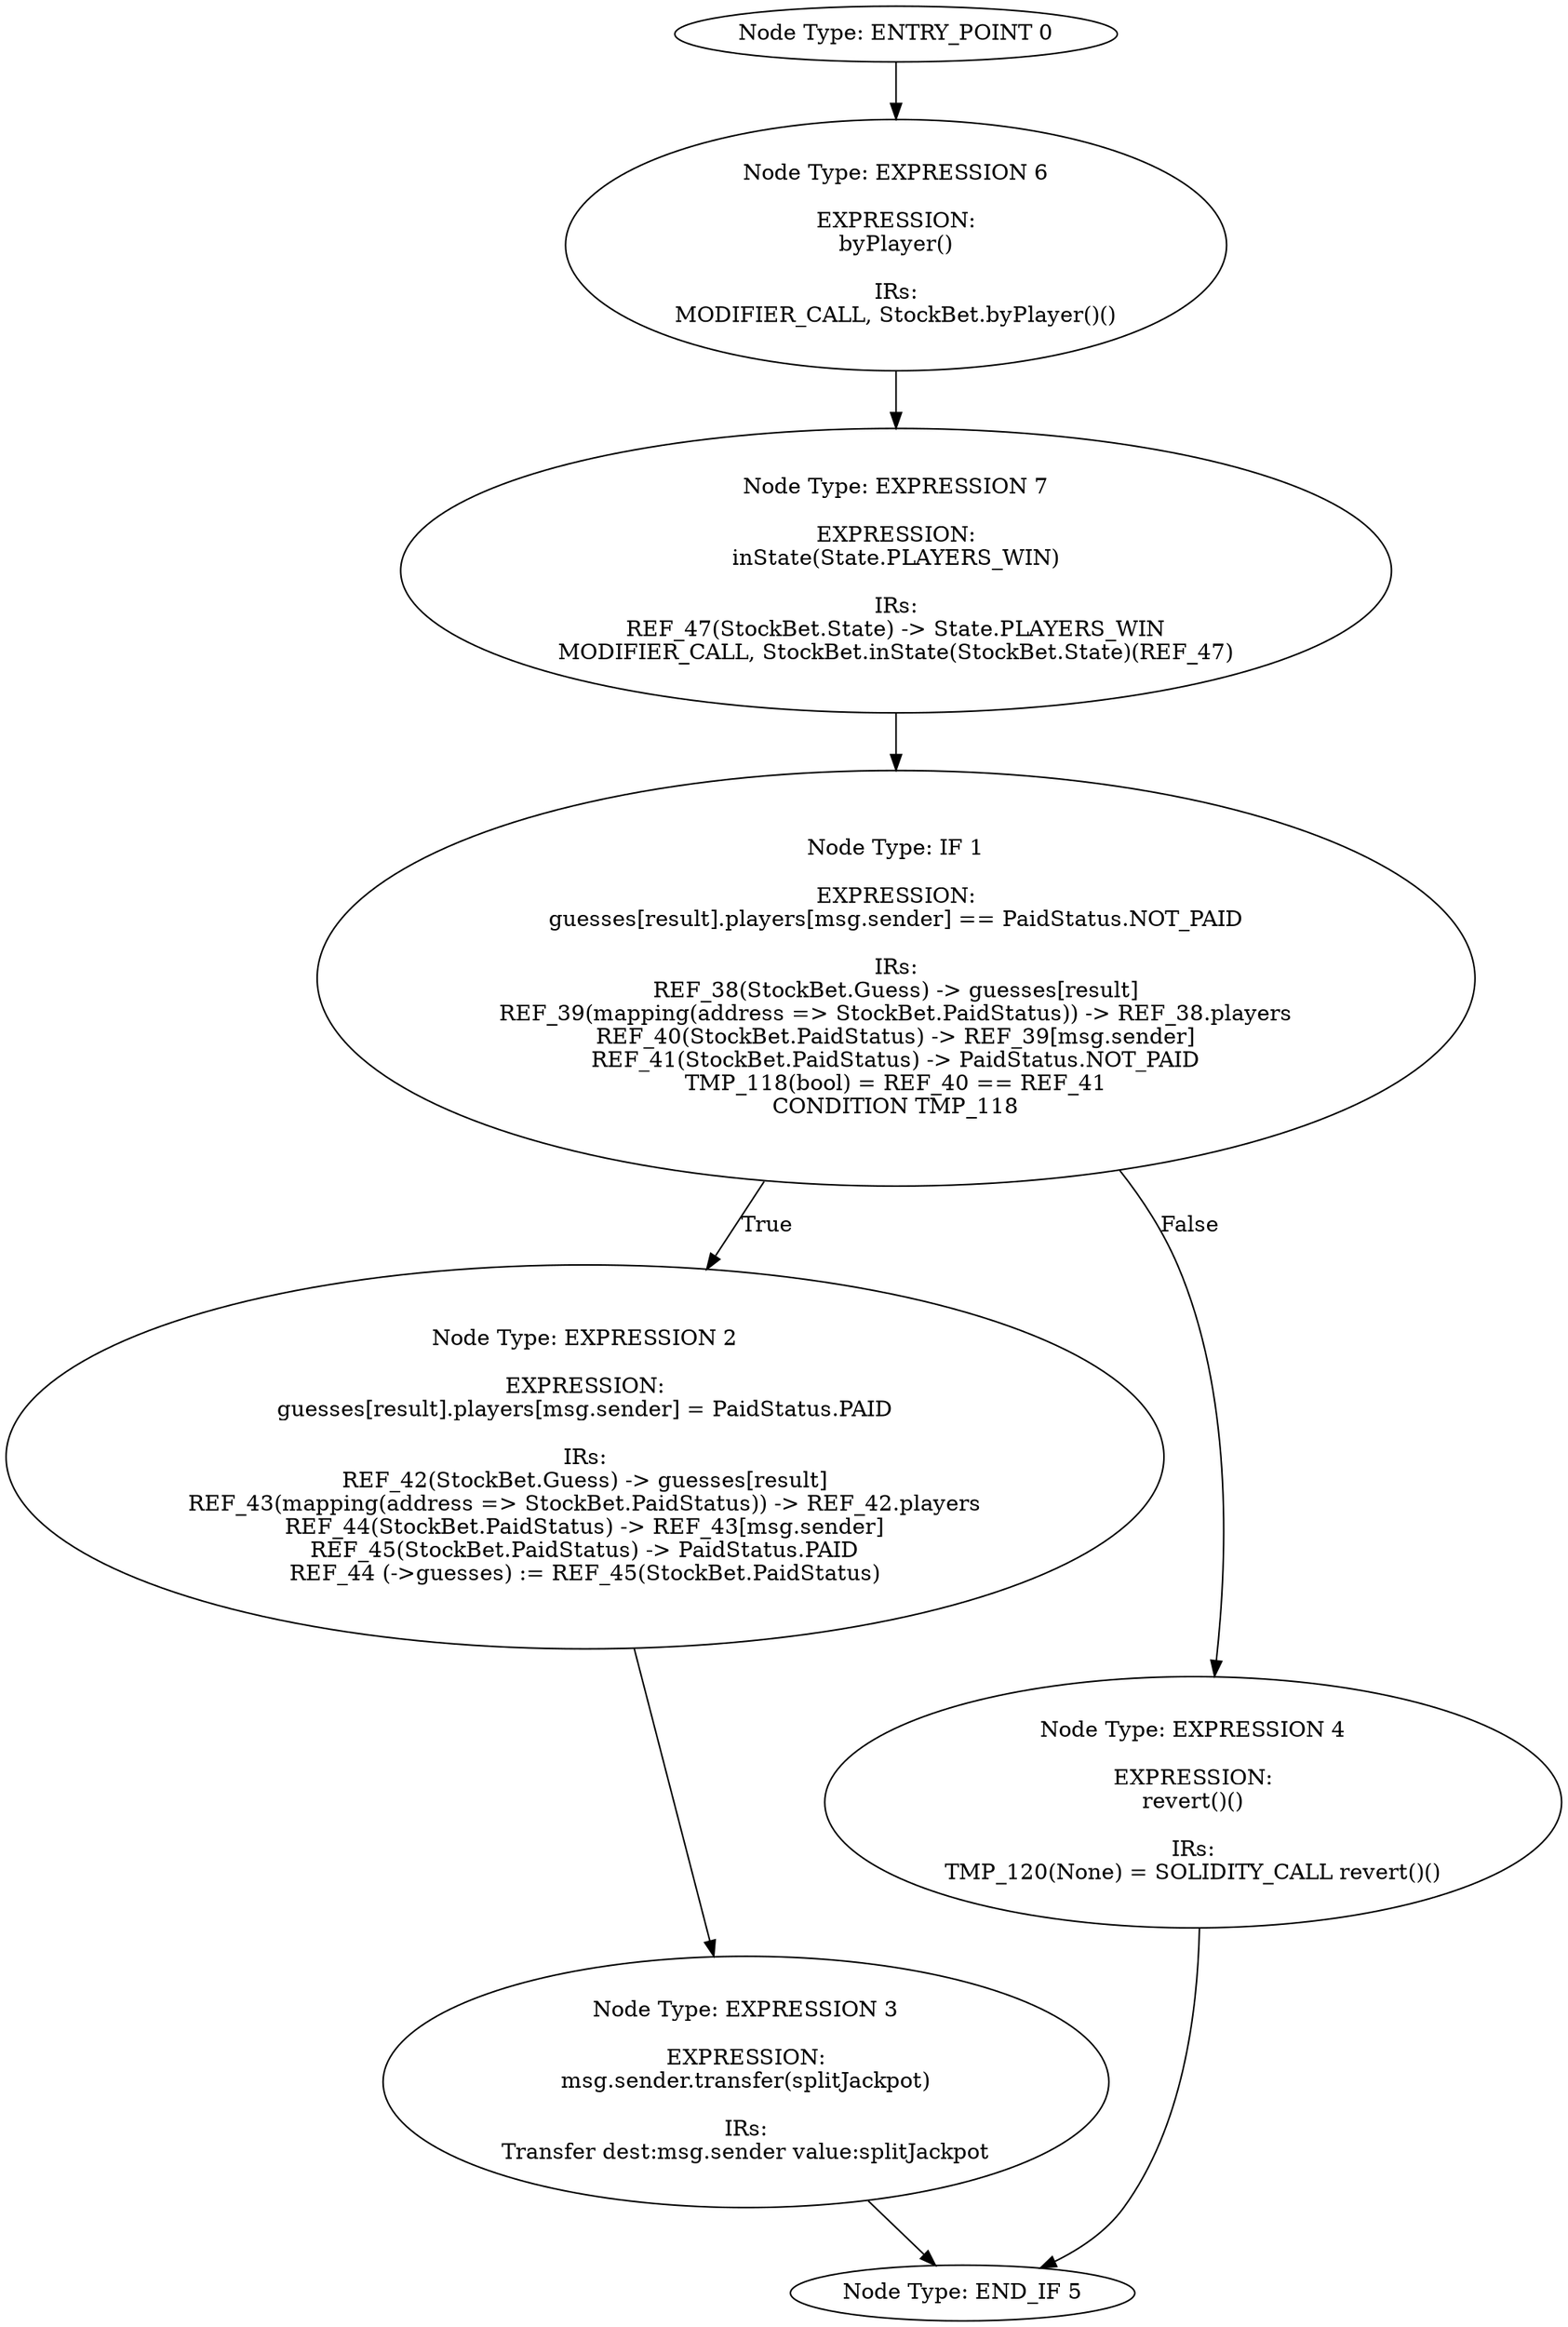 digraph{
0[label="Node Type: ENTRY_POINT 0
"];
0->6;
1[label="Node Type: IF 1

EXPRESSION:
guesses[result].players[msg.sender] == PaidStatus.NOT_PAID

IRs:
REF_38(StockBet.Guess) -> guesses[result]
REF_39(mapping(address => StockBet.PaidStatus)) -> REF_38.players
REF_40(StockBet.PaidStatus) -> REF_39[msg.sender]
REF_41(StockBet.PaidStatus) -> PaidStatus.NOT_PAID
TMP_118(bool) = REF_40 == REF_41
CONDITION TMP_118"];
1->2[label="True"];
1->4[label="False"];
2[label="Node Type: EXPRESSION 2

EXPRESSION:
guesses[result].players[msg.sender] = PaidStatus.PAID

IRs:
REF_42(StockBet.Guess) -> guesses[result]
REF_43(mapping(address => StockBet.PaidStatus)) -> REF_42.players
REF_44(StockBet.PaidStatus) -> REF_43[msg.sender]
REF_45(StockBet.PaidStatus) -> PaidStatus.PAID
REF_44 (->guesses) := REF_45(StockBet.PaidStatus)"];
2->3;
3[label="Node Type: EXPRESSION 3

EXPRESSION:
msg.sender.transfer(splitJackpot)

IRs:
Transfer dest:msg.sender value:splitJackpot"];
3->5;
4[label="Node Type: EXPRESSION 4

EXPRESSION:
revert()()

IRs:
TMP_120(None) = SOLIDITY_CALL revert()()"];
4->5;
5[label="Node Type: END_IF 5
"];
6[label="Node Type: EXPRESSION 6

EXPRESSION:
byPlayer()

IRs:
MODIFIER_CALL, StockBet.byPlayer()()"];
6->7;
7[label="Node Type: EXPRESSION 7

EXPRESSION:
inState(State.PLAYERS_WIN)

IRs:
REF_47(StockBet.State) -> State.PLAYERS_WIN
MODIFIER_CALL, StockBet.inState(StockBet.State)(REF_47)"];
7->1;
}
